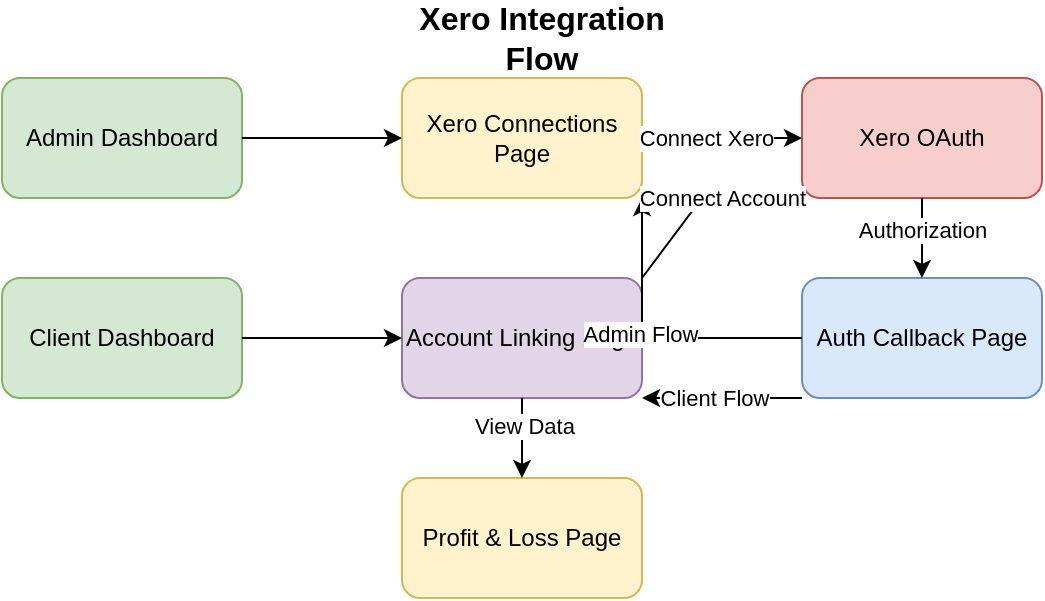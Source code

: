 <mxfile version="21.0.10" type="device">
  <diagram name="Xero Integration Flow" id="xero-flow">
    <mxGraphModel dx="1200" dy="800" grid="1" gridSize="10" guides="1" tooltips="1" connect="1" arrows="1" fold="1" page="1" pageScale="1" pageWidth="850" pageHeight="1100" math="0" shadow="0">
      <root>
        <mxCell id="0" />
        <mxCell id="1" parent="0" />
        
        <!-- Admin Dashboard -->
        <mxCell id="admin_dashboard" value="Admin Dashboard" style="rounded=1;whiteSpace=wrap;html=1;fillColor=#d5e8d4;strokeColor=#82b366;" vertex="1" parent="1">
          <mxGeometry x="120" y="40" width="120" height="60" as="geometry" />
        </mxCell>
        
        <!-- Xero Connections Page -->
        <mxCell id="xero_connections" value="Xero Connections Page" style="rounded=1;whiteSpace=wrap;html=1;fillColor=#fff2cc;strokeColor=#d6b656;" vertex="1" parent="1">
          <mxGeometry x="320" y="40" width="120" height="60" as="geometry" />
        </mxCell>
        
        <!-- Auth Callback -->
        <mxCell id="auth_callback" value="Auth Callback Page" style="rounded=1;whiteSpace=wrap;html=1;fillColor=#dae8fc;strokeColor=#6c8ebf;" vertex="1" parent="1">
          <mxGeometry x="520" y="140" width="120" height="60" as="geometry" />
        </mxCell>
        
        <!-- Xero OAuth -->
        <mxCell id="xero_oauth" value="Xero OAuth" style="rounded=1;whiteSpace=wrap;html=1;fillColor=#f8cecc;strokeColor=#b85450;" vertex="1" parent="1">
          <mxGeometry x="520" y="40" width="120" height="60" as="geometry" />
        </mxCell>
        
        <!-- Account Linking Page -->
        <mxCell id="account_linking" value="Account Linking Page" style="rounded=1;whiteSpace=wrap;html=1;fillColor=#e1d5e7;strokeColor=#9673a6;" vertex="1" parent="1">
          <mxGeometry x="320" y="140" width="120" height="60" as="geometry" />
        </mxCell>
        
        <!-- Client Dashboard -->
        <mxCell id="client_dashboard" value="Client Dashboard" style="rounded=1;whiteSpace=wrap;html=1;fillColor=#d5e8d4;strokeColor=#82b366;" vertex="1" parent="1">
          <mxGeometry x="120" y="140" width="120" height="60" as="geometry" />
        </mxCell>
        
        <!-- Profit & Loss Page -->
        <mxCell id="profit_loss" value="Profit &amp; Loss Page" style="rounded=1;whiteSpace=wrap;html=1;fillColor=#fff2cc;strokeColor=#d6b656;" vertex="1" parent="1">
          <mxGeometry x="320" y="240" width="120" height="60" as="geometry" />
        </mxCell>
        
        <!-- Flow Connections -->
        <!-- Admin Dashboard to Xero Connections -->
        <mxCell id="admin_to_xero" value="" style="endArrow=classic;html=1;rounded=0;exitX=1;exitY=0.5;exitDx=0;exitDy=0;entryX=0;entryY=0.5;entryDx=0;entryDy=0;" edge="1" parent="1" source="admin_dashboard" target="xero_connections">
          <mxGeometry width="50" height="50" relative="1" as="geometry">
            <mxPoint x="400" y="420" as="sourcePoint" />
            <mxPoint x="450" y="370" as="targetPoint" />
          </mxGeometry>
        </mxCell>
        
        <!-- Xero Connections to Xero OAuth -->
        <mxCell id="connections_to_oauth" value="" style="endArrow=classic;html=1;rounded=0;exitX=1;exitY=0.5;exitDx=0;exitDy=0;entryX=0;entryY=0.5;entryDx=0;entryDy=0;" edge="1" parent="1" source="xero_connections" target="xero_oauth">
          <mxGeometry width="50" height="50" relative="1" as="geometry">
            <mxPoint x="400" y="420" as="sourcePoint" />
            <mxPoint x="450" y="370" as="targetPoint" />
          </mxGeometry>
        </mxCell>
        <mxCell id="connections_to_oauth_label" value="Connect Xero" style="edgeLabel;html=1;align=center;verticalAlign=middle;resizable=0;points=[];" vertex="1" connectable="0" parent="connections_to_oauth">
          <mxGeometry x="-0.2" relative="1" as="geometry">
            <mxPoint as="offset" />
          </mxGeometry>
        </mxCell>
        
        <!-- Xero OAuth to Auth Callback -->
        <mxCell id="oauth_to_callback" value="" style="endArrow=classic;html=1;rounded=0;exitX=0.5;exitY=1;exitDx=0;exitDy=0;entryX=0.5;entryY=0;entryDx=0;entryDy=0;" edge="1" parent="1" source="xero_oauth" target="auth_callback">
          <mxGeometry width="50" height="50" relative="1" as="geometry">
            <mxPoint x="400" y="420" as="sourcePoint" />
            <mxPoint x="450" y="370" as="targetPoint" />
          </mxGeometry>
        </mxCell>
        <mxCell id="oauth_to_callback_label" value="Authorization" style="edgeLabel;html=1;align=center;verticalAlign=middle;resizable=0;points=[];" vertex="1" connectable="0" parent="oauth_to_callback">
          <mxGeometry x="-0.2" relative="1" as="geometry">
            <mxPoint as="offset" />
          </mxGeometry>
        </mxCell>
        
        <!-- Auth Callback to Xero Connections -->
        <mxCell id="callback_to_connections" value="" style="endArrow=classic;html=1;rounded=0;exitX=0;exitY=0.5;exitDx=0;exitDy=0;entryX=1;entryY=1;entryDx=0;entryDy=0;" edge="1" parent="1" source="auth_callback" target="xero_connections">
          <mxGeometry width="50" height="50" relative="1" as="geometry">
            <mxPoint x="400" y="420" as="sourcePoint" />
            <mxPoint x="450" y="370" as="targetPoint" />
            <Array as="points">
              <mxPoint x="440" y="170" />
            </Array>
          </mxGeometry>
        </mxCell>
        <mxCell id="callback_to_connections_label" value="Admin Flow" style="edgeLabel;html=1;align=center;verticalAlign=middle;resizable=0;points=[];" vertex="1" connectable="0" parent="callback_to_connections">
          <mxGeometry x="0.1" y="1" relative="1" as="geometry">
            <mxPoint as="offset" />
          </mxGeometry>
        </mxCell>
        
        <!-- Client Dashboard to Account Linking -->
        <mxCell id="client_to_account" value="" style="endArrow=classic;html=1;rounded=0;exitX=1;exitY=0.5;exitDx=0;exitDy=0;entryX=0;entryY=0.5;entryDx=0;entryDy=0;" edge="1" parent="1" source="client_dashboard" target="account_linking">
          <mxGeometry width="50" height="50" relative="1" as="geometry">
            <mxPoint x="400" y="420" as="sourcePoint" />
            <mxPoint x="450" y="370" as="targetPoint" />
          </mxGeometry>
        </mxCell>
        
        <!-- Account Linking to Xero OAuth -->
        <mxCell id="account_to_oauth" value="" style="endArrow=classic;html=1;rounded=0;exitX=1;exitY=0;exitDx=0;exitDy=0;entryX=0;entryY=1;entryDx=0;entryDy=0;" edge="1" parent="1" source="account_linking" target="xero_oauth">
          <mxGeometry width="50" height="50" relative="1" as="geometry">
            <mxPoint x="400" y="420" as="sourcePoint" />
            <mxPoint x="450" y="370" as="targetPoint" />
            <Array as="points">
              <mxPoint x="470" y="100" />
            </Array>
          </mxGeometry>
        </mxCell>
        <mxCell id="account_to_oauth_label" value="Connect Account" style="edgeLabel;html=1;align=center;verticalAlign=middle;resizable=0;points=[];" vertex="1" connectable="0" parent="account_to_oauth">
          <mxGeometry x="0.2" relative="1" as="geometry">
            <mxPoint as="offset" />
          </mxGeometry>
        </mxCell>
        
        <!-- Auth Callback to Account Linking -->
        <mxCell id="callback_to_account" value="" style="endArrow=classic;html=1;rounded=0;exitX=0;exitY=1;exitDx=0;exitDy=0;entryX=1;entryY=1;entryDx=0;entryDy=0;" edge="1" parent="1" source="auth_callback" target="account_linking">
          <mxGeometry width="50" height="50" relative="1" as="geometry">
            <mxPoint x="400" y="420" as="sourcePoint" />
            <mxPoint x="450" y="370" as="targetPoint" />
            <Array as="points">
              <mxPoint x="520" y="200" />
              <mxPoint x="440" y="200" />
            </Array>
          </mxGeometry>
        </mxCell>
        <mxCell id="callback_to_account_label" value="Client Flow" style="edgeLabel;html=1;align=center;verticalAlign=middle;resizable=0;points=[];" vertex="1" connectable="0" parent="callback_to_account">
          <mxGeometry x="0.1" relative="1" as="geometry">
            <mxPoint as="offset" />
          </mxGeometry>
        </mxCell>
        
        <!-- Account Linking to Profit & Loss -->
        <mxCell id="account_to_pl" value="" style="endArrow=classic;html=1;rounded=0;exitX=0.5;exitY=1;exitDx=0;exitDy=0;entryX=0.5;entryY=0;entryDx=0;entryDy=0;" edge="1" parent="1" source="account_linking" target="profit_loss">
          <mxGeometry width="50" height="50" relative="1" as="geometry">
            <mxPoint x="400" y="420" as="sourcePoint" />
            <mxPoint x="450" y="370" as="targetPoint" />
          </mxGeometry>
        </mxCell>
        <mxCell id="account_to_pl_label" value="View Data" style="edgeLabel;html=1;align=center;verticalAlign=middle;resizable=0;points=[];" vertex="1" connectable="0" parent="account_to_pl">
          <mxGeometry x="-0.3" y="1" relative="1" as="geometry">
            <mxPoint as="offset" />
          </mxGeometry>
        </mxCell>
        
        <!-- Title -->
        <mxCell id="title" value="Xero Integration Flow" style="text;html=1;strokeColor=none;fillColor=none;align=center;verticalAlign=middle;whiteSpace=wrap;rounded=0;fontSize=16;fontStyle=1" vertex="1" parent="1">
          <mxGeometry x="320" y="10" width="140" height="20" as="geometry" />
        </mxCell>
      </root>
    </mxGraphModel>
  </diagram>
</mxfile> 